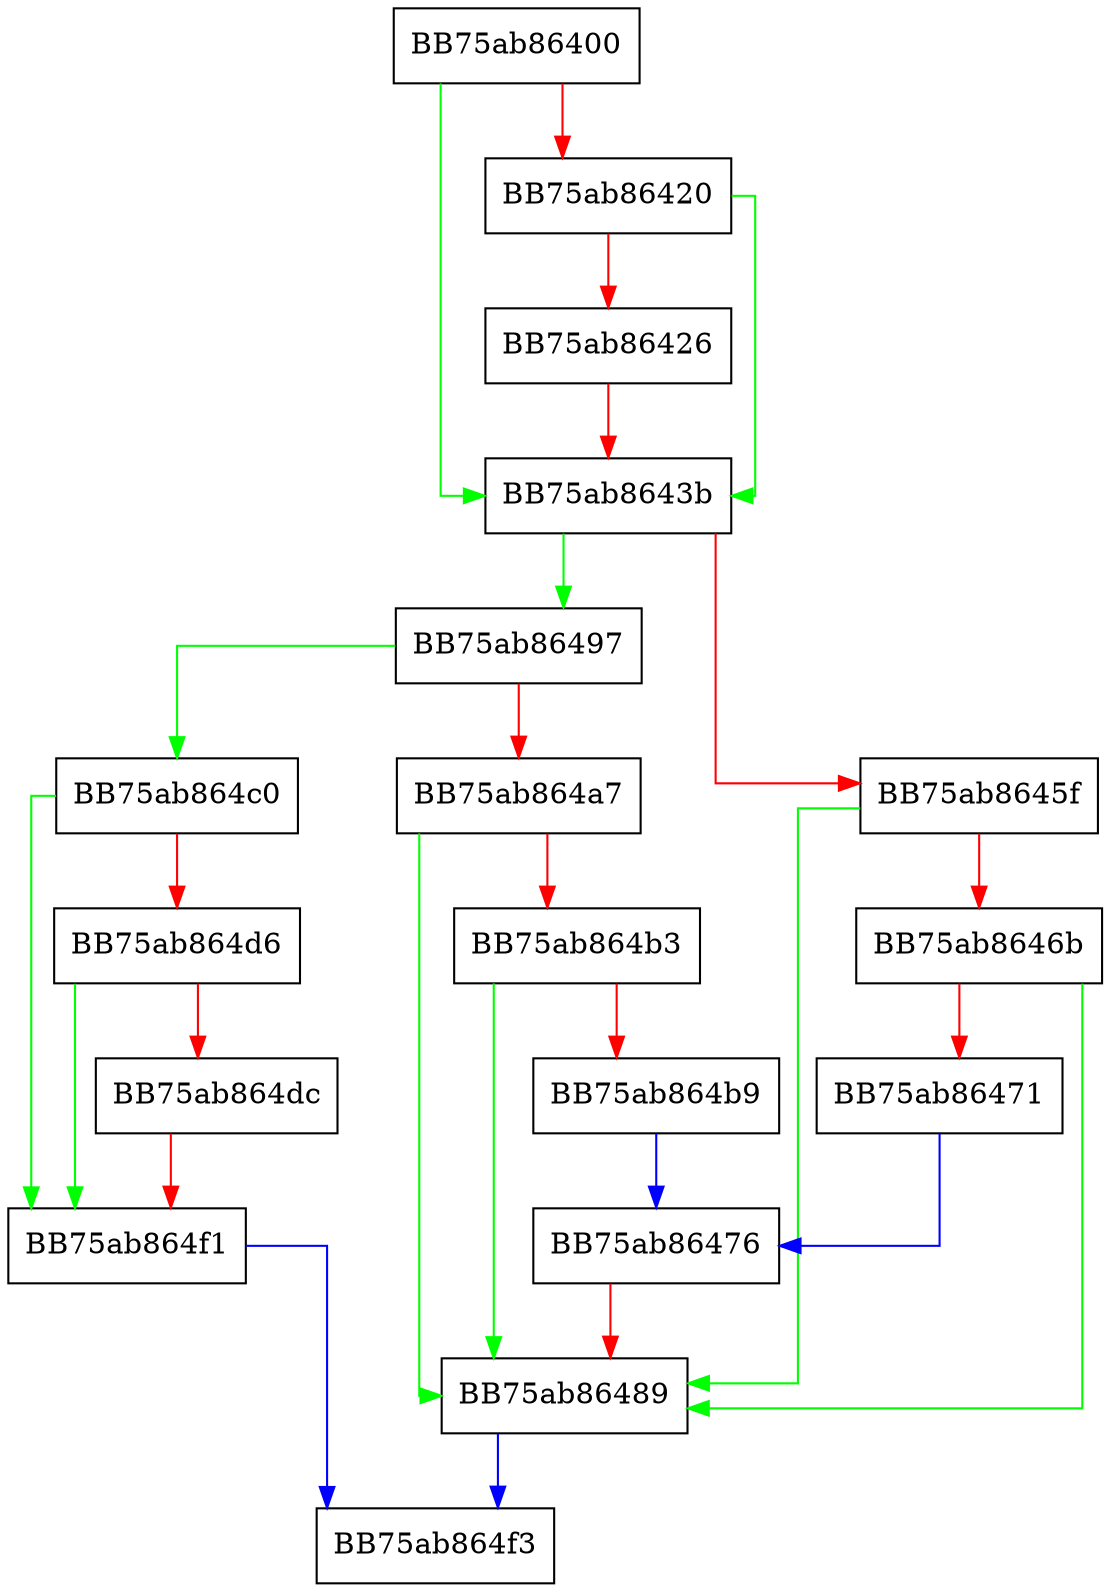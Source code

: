 digraph DoSnapshots {
  node [shape="box"];
  graph [splines=ortho];
  BB75ab86400 -> BB75ab8643b [color="green"];
  BB75ab86400 -> BB75ab86420 [color="red"];
  BB75ab86420 -> BB75ab8643b [color="green"];
  BB75ab86420 -> BB75ab86426 [color="red"];
  BB75ab86426 -> BB75ab8643b [color="red"];
  BB75ab8643b -> BB75ab86497 [color="green"];
  BB75ab8643b -> BB75ab8645f [color="red"];
  BB75ab8645f -> BB75ab86489 [color="green"];
  BB75ab8645f -> BB75ab8646b [color="red"];
  BB75ab8646b -> BB75ab86489 [color="green"];
  BB75ab8646b -> BB75ab86471 [color="red"];
  BB75ab86471 -> BB75ab86476 [color="blue"];
  BB75ab86476 -> BB75ab86489 [color="red"];
  BB75ab86489 -> BB75ab864f3 [color="blue"];
  BB75ab86497 -> BB75ab864c0 [color="green"];
  BB75ab86497 -> BB75ab864a7 [color="red"];
  BB75ab864a7 -> BB75ab86489 [color="green"];
  BB75ab864a7 -> BB75ab864b3 [color="red"];
  BB75ab864b3 -> BB75ab86489 [color="green"];
  BB75ab864b3 -> BB75ab864b9 [color="red"];
  BB75ab864b9 -> BB75ab86476 [color="blue"];
  BB75ab864c0 -> BB75ab864f1 [color="green"];
  BB75ab864c0 -> BB75ab864d6 [color="red"];
  BB75ab864d6 -> BB75ab864f1 [color="green"];
  BB75ab864d6 -> BB75ab864dc [color="red"];
  BB75ab864dc -> BB75ab864f1 [color="red"];
  BB75ab864f1 -> BB75ab864f3 [color="blue"];
}